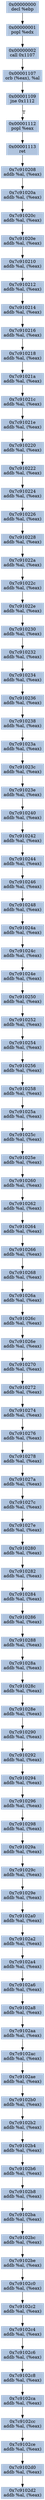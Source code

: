 digraph G {
node[shape=rectangle,style=filled,fillcolor=lightsteelblue,color=lightsteelblue]
bgcolor="transparent"
a0x00000000decl_ebp[label="0x00000000\ndecl %ebp"];
a0x00000001popl_edx[label="0x00000001\npopl %edx"];
a0x00000002call_0x1107[label="0x00000002\ncall 0x1107"];
a0x00001107orb_eax__al[label="0x00001107\norb (%eax), %al"];
a0x00001109jne_0x1112[label="0x00001109\njne 0x1112"];
a0x00001112popl_eax[label="0x00001112\npopl %eax"];
a0x00001113ret[label="0x00001113\nret"];
a0x7c910208addb_al_eax_[label="0x7c910208\naddb %al, (%eax)"];
a0x7c91020aaddb_al_eax_[label="0x7c91020a\naddb %al, (%eax)"];
a0x7c91020caddb_al_eax_[label="0x7c91020c\naddb %al, (%eax)"];
a0x7c91020eaddb_al_eax_[label="0x7c91020e\naddb %al, (%eax)"];
a0x7c910210addb_al_eax_[label="0x7c910210\naddb %al, (%eax)"];
a0x7c910212addb_al_eax_[label="0x7c910212\naddb %al, (%eax)"];
a0x7c910214addb_al_eax_[label="0x7c910214\naddb %al, (%eax)"];
a0x7c910216addb_al_eax_[label="0x7c910216\naddb %al, (%eax)"];
a0x7c910218addb_al_eax_[label="0x7c910218\naddb %al, (%eax)"];
a0x7c91021aaddb_al_eax_[label="0x7c91021a\naddb %al, (%eax)"];
a0x7c91021caddb_al_eax_[label="0x7c91021c\naddb %al, (%eax)"];
a0x7c91021eaddb_al_eax_[label="0x7c91021e\naddb %al, (%eax)"];
a0x7c910220addb_al_eax_[label="0x7c910220\naddb %al, (%eax)"];
a0x7c910222addb_al_eax_[label="0x7c910222\naddb %al, (%eax)"];
a0x7c910224addb_al_eax_[label="0x7c910224\naddb %al, (%eax)"];
a0x7c910226addb_al_eax_[label="0x7c910226\naddb %al, (%eax)"];
a0x7c910228addb_al_eax_[label="0x7c910228\naddb %al, (%eax)"];
a0x7c91022aaddb_al_eax_[label="0x7c91022a\naddb %al, (%eax)"];
a0x7c91022caddb_al_eax_[label="0x7c91022c\naddb %al, (%eax)"];
a0x7c91022eaddb_al_eax_[label="0x7c91022e\naddb %al, (%eax)"];
a0x7c910230addb_al_eax_[label="0x7c910230\naddb %al, (%eax)"];
a0x7c910232addb_al_eax_[label="0x7c910232\naddb %al, (%eax)"];
a0x7c910234addb_al_eax_[label="0x7c910234\naddb %al, (%eax)"];
a0x7c910236addb_al_eax_[label="0x7c910236\naddb %al, (%eax)"];
a0x7c910238addb_al_eax_[label="0x7c910238\naddb %al, (%eax)"];
a0x7c91023aaddb_al_eax_[label="0x7c91023a\naddb %al, (%eax)"];
a0x7c91023caddb_al_eax_[label="0x7c91023c\naddb %al, (%eax)"];
a0x7c91023eaddb_al_eax_[label="0x7c91023e\naddb %al, (%eax)"];
a0x7c910240addb_al_eax_[label="0x7c910240\naddb %al, (%eax)"];
a0x7c910242addb_al_eax_[label="0x7c910242\naddb %al, (%eax)"];
a0x7c910244addb_al_eax_[label="0x7c910244\naddb %al, (%eax)"];
a0x7c910246addb_al_eax_[label="0x7c910246\naddb %al, (%eax)"];
a0x7c910248addb_al_eax_[label="0x7c910248\naddb %al, (%eax)"];
a0x7c91024aaddb_al_eax_[label="0x7c91024a\naddb %al, (%eax)"];
a0x7c91024caddb_al_eax_[label="0x7c91024c\naddb %al, (%eax)"];
a0x7c91024eaddb_al_eax_[label="0x7c91024e\naddb %al, (%eax)"];
a0x7c910250addb_al_eax_[label="0x7c910250\naddb %al, (%eax)"];
a0x7c910252addb_al_eax_[label="0x7c910252\naddb %al, (%eax)"];
a0x7c910254addb_al_eax_[label="0x7c910254\naddb %al, (%eax)"];
a0x7c910256addb_al_eax_[label="0x7c910256\naddb %al, (%eax)"];
a0x7c910258addb_al_eax_[label="0x7c910258\naddb %al, (%eax)"];
a0x7c91025aaddb_al_eax_[label="0x7c91025a\naddb %al, (%eax)"];
a0x7c91025caddb_al_eax_[label="0x7c91025c\naddb %al, (%eax)"];
a0x7c91025eaddb_al_eax_[label="0x7c91025e\naddb %al, (%eax)"];
a0x7c910260addb_al_eax_[label="0x7c910260\naddb %al, (%eax)"];
a0x7c910262addb_al_eax_[label="0x7c910262\naddb %al, (%eax)"];
a0x7c910264addb_al_eax_[label="0x7c910264\naddb %al, (%eax)"];
a0x7c910266addb_al_eax_[label="0x7c910266\naddb %al, (%eax)"];
a0x7c910268addb_al_eax_[label="0x7c910268\naddb %al, (%eax)"];
a0x7c91026aaddb_al_eax_[label="0x7c91026a\naddb %al, (%eax)"];
a0x7c91026caddb_al_eax_[label="0x7c91026c\naddb %al, (%eax)"];
a0x7c91026eaddb_al_eax_[label="0x7c91026e\naddb %al, (%eax)"];
a0x7c910270addb_al_eax_[label="0x7c910270\naddb %al, (%eax)"];
a0x7c910272addb_al_eax_[label="0x7c910272\naddb %al, (%eax)"];
a0x7c910274addb_al_eax_[label="0x7c910274\naddb %al, (%eax)"];
a0x7c910276addb_al_eax_[label="0x7c910276\naddb %al, (%eax)"];
a0x7c910278addb_al_eax_[label="0x7c910278\naddb %al, (%eax)"];
a0x7c91027aaddb_al_eax_[label="0x7c91027a\naddb %al, (%eax)"];
a0x7c91027caddb_al_eax_[label="0x7c91027c\naddb %al, (%eax)"];
a0x7c91027eaddb_al_eax_[label="0x7c91027e\naddb %al, (%eax)"];
a0x7c910280addb_al_eax_[label="0x7c910280\naddb %al, (%eax)"];
a0x7c910282addb_al_eax_[label="0x7c910282\naddb %al, (%eax)"];
a0x7c910284addb_al_eax_[label="0x7c910284\naddb %al, (%eax)"];
a0x7c910286addb_al_eax_[label="0x7c910286\naddb %al, (%eax)"];
a0x7c910288addb_al_eax_[label="0x7c910288\naddb %al, (%eax)"];
a0x7c91028aaddb_al_eax_[label="0x7c91028a\naddb %al, (%eax)"];
a0x7c91028caddb_al_eax_[label="0x7c91028c\naddb %al, (%eax)"];
a0x7c91028eaddb_al_eax_[label="0x7c91028e\naddb %al, (%eax)"];
a0x7c910290addb_al_eax_[label="0x7c910290\naddb %al, (%eax)"];
a0x7c910292addb_al_eax_[label="0x7c910292\naddb %al, (%eax)"];
a0x7c910294addb_al_eax_[label="0x7c910294\naddb %al, (%eax)"];
a0x7c910296addb_al_eax_[label="0x7c910296\naddb %al, (%eax)"];
a0x7c910298addb_al_eax_[label="0x7c910298\naddb %al, (%eax)"];
a0x7c91029aaddb_al_eax_[label="0x7c91029a\naddb %al, (%eax)"];
a0x7c91029caddb_al_eax_[label="0x7c91029c\naddb %al, (%eax)"];
a0x7c91029eaddb_al_eax_[label="0x7c91029e\naddb %al, (%eax)"];
a0x7c9102a0addb_al_eax_[label="0x7c9102a0\naddb %al, (%eax)"];
a0x7c9102a2addb_al_eax_[label="0x7c9102a2\naddb %al, (%eax)"];
a0x7c9102a4addb_al_eax_[label="0x7c9102a4\naddb %al, (%eax)"];
a0x7c9102a6addb_al_eax_[label="0x7c9102a6\naddb %al, (%eax)"];
a0x7c9102a8addb_al_eax_[label="0x7c9102a8\naddb %al, (%eax)"];
a0x7c9102aaaddb_al_eax_[label="0x7c9102aa\naddb %al, (%eax)"];
a0x7c9102acaddb_al_eax_[label="0x7c9102ac\naddb %al, (%eax)"];
a0x7c9102aeaddb_al_eax_[label="0x7c9102ae\naddb %al, (%eax)"];
a0x7c9102b0addb_al_eax_[label="0x7c9102b0\naddb %al, (%eax)"];
a0x7c9102b2addb_al_eax_[label="0x7c9102b2\naddb %al, (%eax)"];
a0x7c9102b4addb_al_eax_[label="0x7c9102b4\naddb %al, (%eax)"];
a0x7c9102b6addb_al_eax_[label="0x7c9102b6\naddb %al, (%eax)"];
a0x7c9102b8addb_al_eax_[label="0x7c9102b8\naddb %al, (%eax)"];
a0x7c9102baaddb_al_eax_[label="0x7c9102ba\naddb %al, (%eax)"];
a0x7c9102bcaddb_al_eax_[label="0x7c9102bc\naddb %al, (%eax)"];
a0x7c9102beaddb_al_eax_[label="0x7c9102be\naddb %al, (%eax)"];
a0x7c9102c0addb_al_eax_[label="0x7c9102c0\naddb %al, (%eax)"];
a0x7c9102c2addb_al_eax_[label="0x7c9102c2\naddb %al, (%eax)"];
a0x7c9102c4addb_al_eax_[label="0x7c9102c4\naddb %al, (%eax)"];
a0x7c9102c6addb_al_eax_[label="0x7c9102c6\naddb %al, (%eax)"];
a0x7c9102c8addb_al_eax_[label="0x7c9102c8\naddb %al, (%eax)"];
a0x7c9102caaddb_al_eax_[label="0x7c9102ca\naddb %al, (%eax)"];
a0x7c9102ccaddb_al_eax_[label="0x7c9102cc\naddb %al, (%eax)"];
a0x7c9102ceaddb_al_eax_[label="0x7c9102ce\naddb %al, (%eax)"];
a0x7c9102d0addb_al_eax_[label="0x7c9102d0\naddb %al, (%eax)"];
a0x7c9102d2addb_al_eax_[label="0x7c9102d2\naddb %al, (%eax)"];
a0x00000000decl_ebp -> a0x00000001popl_edx [color="#000000"];
a0x00000001popl_edx -> a0x00000002call_0x1107 [color="#000000"];
a0x00000002call_0x1107 -> a0x00001107orb_eax__al [color="#000000"];
a0x00001107orb_eax__al -> a0x00001109jne_0x1112 [color="#000000"];
a0x00001109jne_0x1112 -> a0x00001112popl_eax [color="#000000",label="T"];
a0x00001112popl_eax -> a0x00001113ret [color="#000000"];
a0x00001113ret -> a0x7c910208addb_al_eax_ [color="#000000"];
a0x7c910208addb_al_eax_ -> a0x7c91020aaddb_al_eax_ [color="#000000"];
a0x7c91020aaddb_al_eax_ -> a0x7c91020caddb_al_eax_ [color="#000000"];
a0x7c91020caddb_al_eax_ -> a0x7c91020eaddb_al_eax_ [color="#000000"];
a0x7c91020eaddb_al_eax_ -> a0x7c910210addb_al_eax_ [color="#000000"];
a0x7c910210addb_al_eax_ -> a0x7c910212addb_al_eax_ [color="#000000"];
a0x7c910212addb_al_eax_ -> a0x7c910214addb_al_eax_ [color="#000000"];
a0x7c910214addb_al_eax_ -> a0x7c910216addb_al_eax_ [color="#000000"];
a0x7c910216addb_al_eax_ -> a0x7c910218addb_al_eax_ [color="#000000"];
a0x7c910218addb_al_eax_ -> a0x7c91021aaddb_al_eax_ [color="#000000"];
a0x7c91021aaddb_al_eax_ -> a0x7c91021caddb_al_eax_ [color="#000000"];
a0x7c91021caddb_al_eax_ -> a0x7c91021eaddb_al_eax_ [color="#000000"];
a0x7c91021eaddb_al_eax_ -> a0x7c910220addb_al_eax_ [color="#000000"];
a0x7c910220addb_al_eax_ -> a0x7c910222addb_al_eax_ [color="#000000"];
a0x7c910222addb_al_eax_ -> a0x7c910224addb_al_eax_ [color="#000000"];
a0x7c910224addb_al_eax_ -> a0x7c910226addb_al_eax_ [color="#000000"];
a0x7c910226addb_al_eax_ -> a0x7c910228addb_al_eax_ [color="#000000"];
a0x7c910228addb_al_eax_ -> a0x7c91022aaddb_al_eax_ [color="#000000"];
a0x7c91022aaddb_al_eax_ -> a0x7c91022caddb_al_eax_ [color="#000000"];
a0x7c91022caddb_al_eax_ -> a0x7c91022eaddb_al_eax_ [color="#000000"];
a0x7c91022eaddb_al_eax_ -> a0x7c910230addb_al_eax_ [color="#000000"];
a0x7c910230addb_al_eax_ -> a0x7c910232addb_al_eax_ [color="#000000"];
a0x7c910232addb_al_eax_ -> a0x7c910234addb_al_eax_ [color="#000000"];
a0x7c910234addb_al_eax_ -> a0x7c910236addb_al_eax_ [color="#000000"];
a0x7c910236addb_al_eax_ -> a0x7c910238addb_al_eax_ [color="#000000"];
a0x7c910238addb_al_eax_ -> a0x7c91023aaddb_al_eax_ [color="#000000"];
a0x7c91023aaddb_al_eax_ -> a0x7c91023caddb_al_eax_ [color="#000000"];
a0x7c91023caddb_al_eax_ -> a0x7c91023eaddb_al_eax_ [color="#000000"];
a0x7c91023eaddb_al_eax_ -> a0x7c910240addb_al_eax_ [color="#000000"];
a0x7c910240addb_al_eax_ -> a0x7c910242addb_al_eax_ [color="#000000"];
a0x7c910242addb_al_eax_ -> a0x7c910244addb_al_eax_ [color="#000000"];
a0x7c910244addb_al_eax_ -> a0x7c910246addb_al_eax_ [color="#000000"];
a0x7c910246addb_al_eax_ -> a0x7c910248addb_al_eax_ [color="#000000"];
a0x7c910248addb_al_eax_ -> a0x7c91024aaddb_al_eax_ [color="#000000"];
a0x7c91024aaddb_al_eax_ -> a0x7c91024caddb_al_eax_ [color="#000000"];
a0x7c91024caddb_al_eax_ -> a0x7c91024eaddb_al_eax_ [color="#000000"];
a0x7c91024eaddb_al_eax_ -> a0x7c910250addb_al_eax_ [color="#000000"];
a0x7c910250addb_al_eax_ -> a0x7c910252addb_al_eax_ [color="#000000"];
a0x7c910252addb_al_eax_ -> a0x7c910254addb_al_eax_ [color="#000000"];
a0x7c910254addb_al_eax_ -> a0x7c910256addb_al_eax_ [color="#000000"];
a0x7c910256addb_al_eax_ -> a0x7c910258addb_al_eax_ [color="#000000"];
a0x7c910258addb_al_eax_ -> a0x7c91025aaddb_al_eax_ [color="#000000"];
a0x7c91025aaddb_al_eax_ -> a0x7c91025caddb_al_eax_ [color="#000000"];
a0x7c91025caddb_al_eax_ -> a0x7c91025eaddb_al_eax_ [color="#000000"];
a0x7c91025eaddb_al_eax_ -> a0x7c910260addb_al_eax_ [color="#000000"];
a0x7c910260addb_al_eax_ -> a0x7c910262addb_al_eax_ [color="#000000"];
a0x7c910262addb_al_eax_ -> a0x7c910264addb_al_eax_ [color="#000000"];
a0x7c910264addb_al_eax_ -> a0x7c910266addb_al_eax_ [color="#000000"];
a0x7c910266addb_al_eax_ -> a0x7c910268addb_al_eax_ [color="#000000"];
a0x7c910268addb_al_eax_ -> a0x7c91026aaddb_al_eax_ [color="#000000"];
a0x7c91026aaddb_al_eax_ -> a0x7c91026caddb_al_eax_ [color="#000000"];
a0x7c91026caddb_al_eax_ -> a0x7c91026eaddb_al_eax_ [color="#000000"];
a0x7c91026eaddb_al_eax_ -> a0x7c910270addb_al_eax_ [color="#000000"];
a0x7c910270addb_al_eax_ -> a0x7c910272addb_al_eax_ [color="#000000"];
a0x7c910272addb_al_eax_ -> a0x7c910274addb_al_eax_ [color="#000000"];
a0x7c910274addb_al_eax_ -> a0x7c910276addb_al_eax_ [color="#000000"];
a0x7c910276addb_al_eax_ -> a0x7c910278addb_al_eax_ [color="#000000"];
a0x7c910278addb_al_eax_ -> a0x7c91027aaddb_al_eax_ [color="#000000"];
a0x7c91027aaddb_al_eax_ -> a0x7c91027caddb_al_eax_ [color="#000000"];
a0x7c91027caddb_al_eax_ -> a0x7c91027eaddb_al_eax_ [color="#000000"];
a0x7c91027eaddb_al_eax_ -> a0x7c910280addb_al_eax_ [color="#000000"];
a0x7c910280addb_al_eax_ -> a0x7c910282addb_al_eax_ [color="#000000"];
a0x7c910282addb_al_eax_ -> a0x7c910284addb_al_eax_ [color="#000000"];
a0x7c910284addb_al_eax_ -> a0x7c910286addb_al_eax_ [color="#000000"];
a0x7c910286addb_al_eax_ -> a0x7c910288addb_al_eax_ [color="#000000"];
a0x7c910288addb_al_eax_ -> a0x7c91028aaddb_al_eax_ [color="#000000"];
a0x7c91028aaddb_al_eax_ -> a0x7c91028caddb_al_eax_ [color="#000000"];
a0x7c91028caddb_al_eax_ -> a0x7c91028eaddb_al_eax_ [color="#000000"];
a0x7c91028eaddb_al_eax_ -> a0x7c910290addb_al_eax_ [color="#000000"];
a0x7c910290addb_al_eax_ -> a0x7c910292addb_al_eax_ [color="#000000"];
a0x7c910292addb_al_eax_ -> a0x7c910294addb_al_eax_ [color="#000000"];
a0x7c910294addb_al_eax_ -> a0x7c910296addb_al_eax_ [color="#000000"];
a0x7c910296addb_al_eax_ -> a0x7c910298addb_al_eax_ [color="#000000"];
a0x7c910298addb_al_eax_ -> a0x7c91029aaddb_al_eax_ [color="#000000"];
a0x7c91029aaddb_al_eax_ -> a0x7c91029caddb_al_eax_ [color="#000000"];
a0x7c91029caddb_al_eax_ -> a0x7c91029eaddb_al_eax_ [color="#000000"];
a0x7c91029eaddb_al_eax_ -> a0x7c9102a0addb_al_eax_ [color="#000000"];
a0x7c9102a0addb_al_eax_ -> a0x7c9102a2addb_al_eax_ [color="#000000"];
a0x7c9102a2addb_al_eax_ -> a0x7c9102a4addb_al_eax_ [color="#000000"];
a0x7c9102a4addb_al_eax_ -> a0x7c9102a6addb_al_eax_ [color="#000000"];
a0x7c9102a6addb_al_eax_ -> a0x7c9102a8addb_al_eax_ [color="#000000"];
a0x7c9102a8addb_al_eax_ -> a0x7c9102aaaddb_al_eax_ [color="#000000"];
a0x7c9102aaaddb_al_eax_ -> a0x7c9102acaddb_al_eax_ [color="#000000"];
a0x7c9102acaddb_al_eax_ -> a0x7c9102aeaddb_al_eax_ [color="#000000"];
a0x7c9102aeaddb_al_eax_ -> a0x7c9102b0addb_al_eax_ [color="#000000"];
a0x7c9102b0addb_al_eax_ -> a0x7c9102b2addb_al_eax_ [color="#000000"];
a0x7c9102b2addb_al_eax_ -> a0x7c9102b4addb_al_eax_ [color="#000000"];
a0x7c9102b4addb_al_eax_ -> a0x7c9102b6addb_al_eax_ [color="#000000"];
a0x7c9102b6addb_al_eax_ -> a0x7c9102b8addb_al_eax_ [color="#000000"];
a0x7c9102b8addb_al_eax_ -> a0x7c9102baaddb_al_eax_ [color="#000000"];
a0x7c9102baaddb_al_eax_ -> a0x7c9102bcaddb_al_eax_ [color="#000000"];
a0x7c9102bcaddb_al_eax_ -> a0x7c9102beaddb_al_eax_ [color="#000000"];
a0x7c9102beaddb_al_eax_ -> a0x7c9102c0addb_al_eax_ [color="#000000"];
a0x7c9102c0addb_al_eax_ -> a0x7c9102c2addb_al_eax_ [color="#000000"];
a0x7c9102c2addb_al_eax_ -> a0x7c9102c4addb_al_eax_ [color="#000000"];
a0x7c9102c4addb_al_eax_ -> a0x7c9102c6addb_al_eax_ [color="#000000"];
a0x7c9102c6addb_al_eax_ -> a0x7c9102c8addb_al_eax_ [color="#000000"];
a0x7c9102c8addb_al_eax_ -> a0x7c9102caaddb_al_eax_ [color="#000000"];
a0x7c9102caaddb_al_eax_ -> a0x7c9102ccaddb_al_eax_ [color="#000000"];
a0x7c9102ccaddb_al_eax_ -> a0x7c9102ceaddb_al_eax_ [color="#000000"];
a0x7c9102ceaddb_al_eax_ -> a0x7c9102d0addb_al_eax_ [color="#000000"];
a0x7c9102d0addb_al_eax_ -> a0x7c9102d2addb_al_eax_ [color="#000000"];
}
